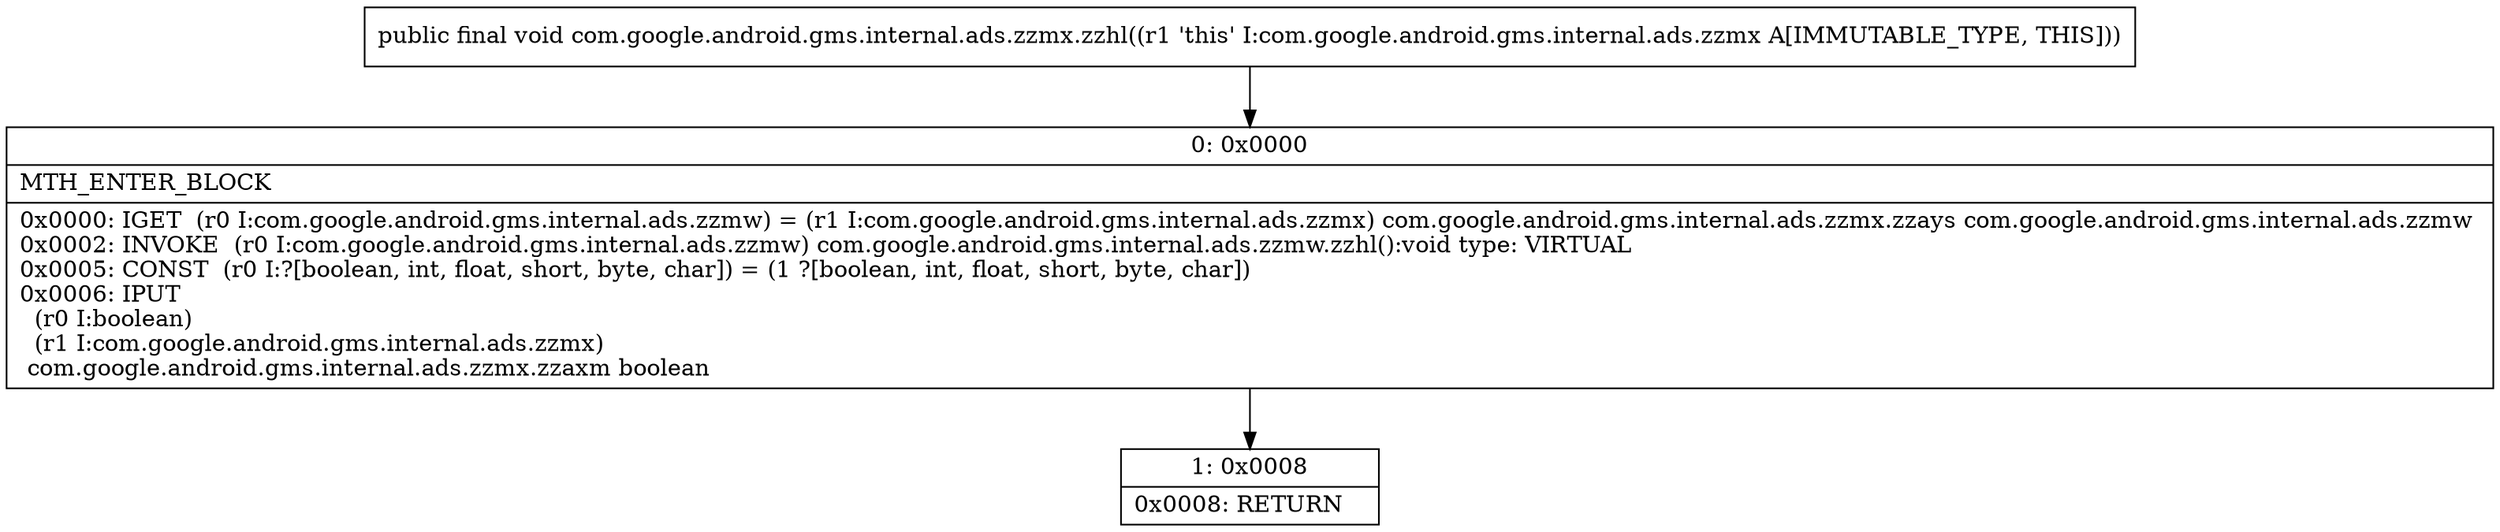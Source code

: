 digraph "CFG forcom.google.android.gms.internal.ads.zzmx.zzhl()V" {
Node_0 [shape=record,label="{0\:\ 0x0000|MTH_ENTER_BLOCK\l|0x0000: IGET  (r0 I:com.google.android.gms.internal.ads.zzmw) = (r1 I:com.google.android.gms.internal.ads.zzmx) com.google.android.gms.internal.ads.zzmx.zzays com.google.android.gms.internal.ads.zzmw \l0x0002: INVOKE  (r0 I:com.google.android.gms.internal.ads.zzmw) com.google.android.gms.internal.ads.zzmw.zzhl():void type: VIRTUAL \l0x0005: CONST  (r0 I:?[boolean, int, float, short, byte, char]) = (1 ?[boolean, int, float, short, byte, char]) \l0x0006: IPUT  \l  (r0 I:boolean)\l  (r1 I:com.google.android.gms.internal.ads.zzmx)\l com.google.android.gms.internal.ads.zzmx.zzaxm boolean \l}"];
Node_1 [shape=record,label="{1\:\ 0x0008|0x0008: RETURN   \l}"];
MethodNode[shape=record,label="{public final void com.google.android.gms.internal.ads.zzmx.zzhl((r1 'this' I:com.google.android.gms.internal.ads.zzmx A[IMMUTABLE_TYPE, THIS])) }"];
MethodNode -> Node_0;
Node_0 -> Node_1;
}

